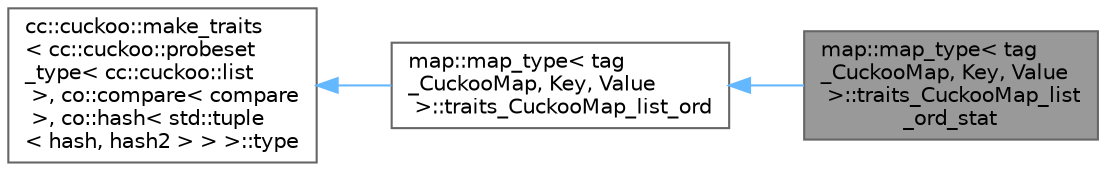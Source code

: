 digraph "map::map_type&lt; tag_CuckooMap, Key, Value &gt;::traits_CuckooMap_list_ord_stat"
{
 // LATEX_PDF_SIZE
  bgcolor="transparent";
  edge [fontname=Helvetica,fontsize=10,labelfontname=Helvetica,labelfontsize=10];
  node [fontname=Helvetica,fontsize=10,shape=box,height=0.2,width=0.4];
  rankdir="LR";
  Node1 [id="Node000001",label="map::map_type\< tag\l_CuckooMap, Key, Value\l \>::traits_CuckooMap_list\l_ord_stat",height=0.2,width=0.4,color="gray40", fillcolor="grey60", style="filled", fontcolor="black",tooltip=" "];
  Node2 -> Node1 [id="edge1_Node000001_Node000002",dir="back",color="steelblue1",style="solid",tooltip=" "];
  Node2 [id="Node000002",label="map::map_type\< tag\l_CuckooMap, Key, Value\l \>::traits_CuckooMap_list_ord",height=0.2,width=0.4,color="gray40", fillcolor="white", style="filled",URL="$structmap_1_1map__type_3_01tag___cuckoo_map_00_01_key_00_01_value_01_4_1_1traits___cuckoo_map__list__ord.html",tooltip=" "];
  Node3 -> Node2 [id="edge2_Node000002_Node000003",dir="back",color="steelblue1",style="solid",tooltip=" "];
  Node3 [id="Node000003",label="cc::cuckoo::make_traits\l\< cc::cuckoo::probeset\l_type\< cc::cuckoo::list\l \>, co::compare\< compare\l \>, co::hash\< std::tuple\l\< hash, hash2 \> \> \>::type",height=0.2,width=0.4,color="gray40", fillcolor="white", style="filled",tooltip=" "];
}
